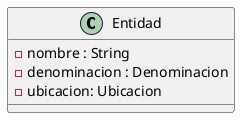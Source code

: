 @startuml
'https://plantuml.com/class-diagram

class Entidad{
    - nombre : String
    - denominacion : Denominacion
    - ubicacion: Ubicacion
}

@enduml